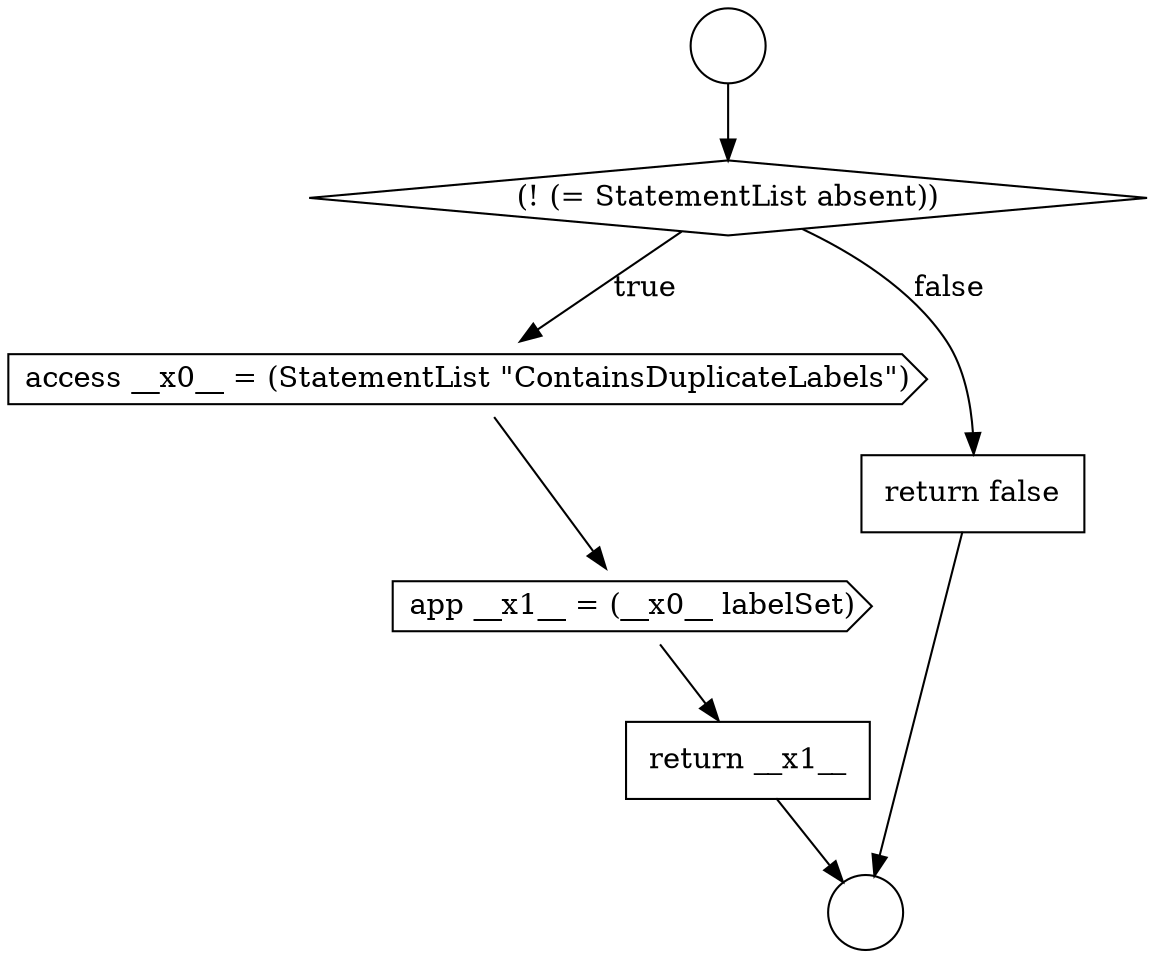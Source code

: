 digraph {
  node6996 [shape=none, margin=0, label=<<font color="black">
    <table border="0" cellborder="1" cellspacing="0" cellpadding="10">
      <tr><td align="left">return __x1__</td></tr>
    </table>
  </font>> color="black" fillcolor="white" style=filled]
  node6995 [shape=cds, label=<<font color="black">app __x1__ = (__x0__ labelSet)</font>> color="black" fillcolor="white" style=filled]
  node6991 [shape=circle label=" " color="black" fillcolor="white" style=filled]
  node6994 [shape=cds, label=<<font color="black">access __x0__ = (StatementList &quot;ContainsDuplicateLabels&quot;)</font>> color="black" fillcolor="white" style=filled]
  node6992 [shape=circle label=" " color="black" fillcolor="white" style=filled]
  node6997 [shape=none, margin=0, label=<<font color="black">
    <table border="0" cellborder="1" cellspacing="0" cellpadding="10">
      <tr><td align="left">return false</td></tr>
    </table>
  </font>> color="black" fillcolor="white" style=filled]
  node6993 [shape=diamond, label=<<font color="black">(! (= StatementList absent))</font>> color="black" fillcolor="white" style=filled]
  node6994 -> node6995 [ color="black"]
  node6991 -> node6993 [ color="black"]
  node6995 -> node6996 [ color="black"]
  node6997 -> node6992 [ color="black"]
  node6993 -> node6994 [label=<<font color="black">true</font>> color="black"]
  node6993 -> node6997 [label=<<font color="black">false</font>> color="black"]
  node6996 -> node6992 [ color="black"]
}
